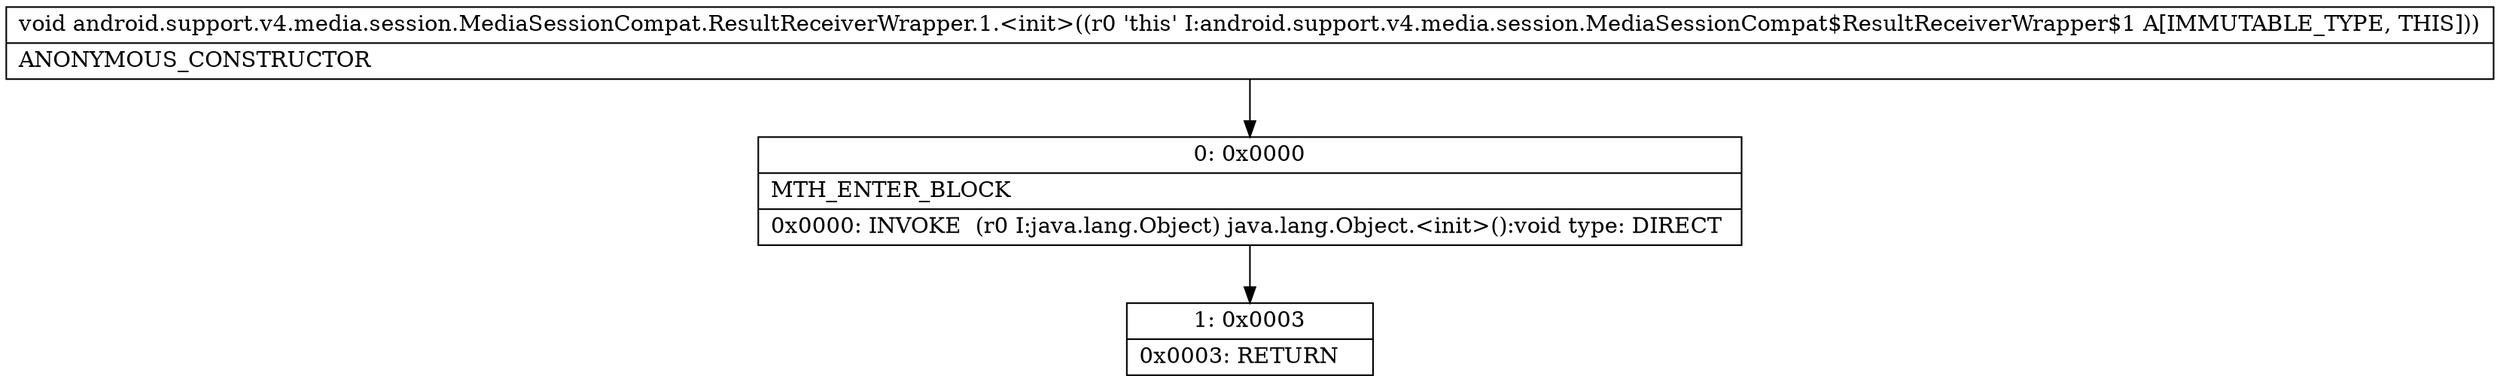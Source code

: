 digraph "CFG forandroid.support.v4.media.session.MediaSessionCompat.ResultReceiverWrapper.1.\<init\>()V" {
Node_0 [shape=record,label="{0\:\ 0x0000|MTH_ENTER_BLOCK\l|0x0000: INVOKE  (r0 I:java.lang.Object) java.lang.Object.\<init\>():void type: DIRECT \l}"];
Node_1 [shape=record,label="{1\:\ 0x0003|0x0003: RETURN   \l}"];
MethodNode[shape=record,label="{void android.support.v4.media.session.MediaSessionCompat.ResultReceiverWrapper.1.\<init\>((r0 'this' I:android.support.v4.media.session.MediaSessionCompat$ResultReceiverWrapper$1 A[IMMUTABLE_TYPE, THIS]))  | ANONYMOUS_CONSTRUCTOR\l}"];
MethodNode -> Node_0;
Node_0 -> Node_1;
}


